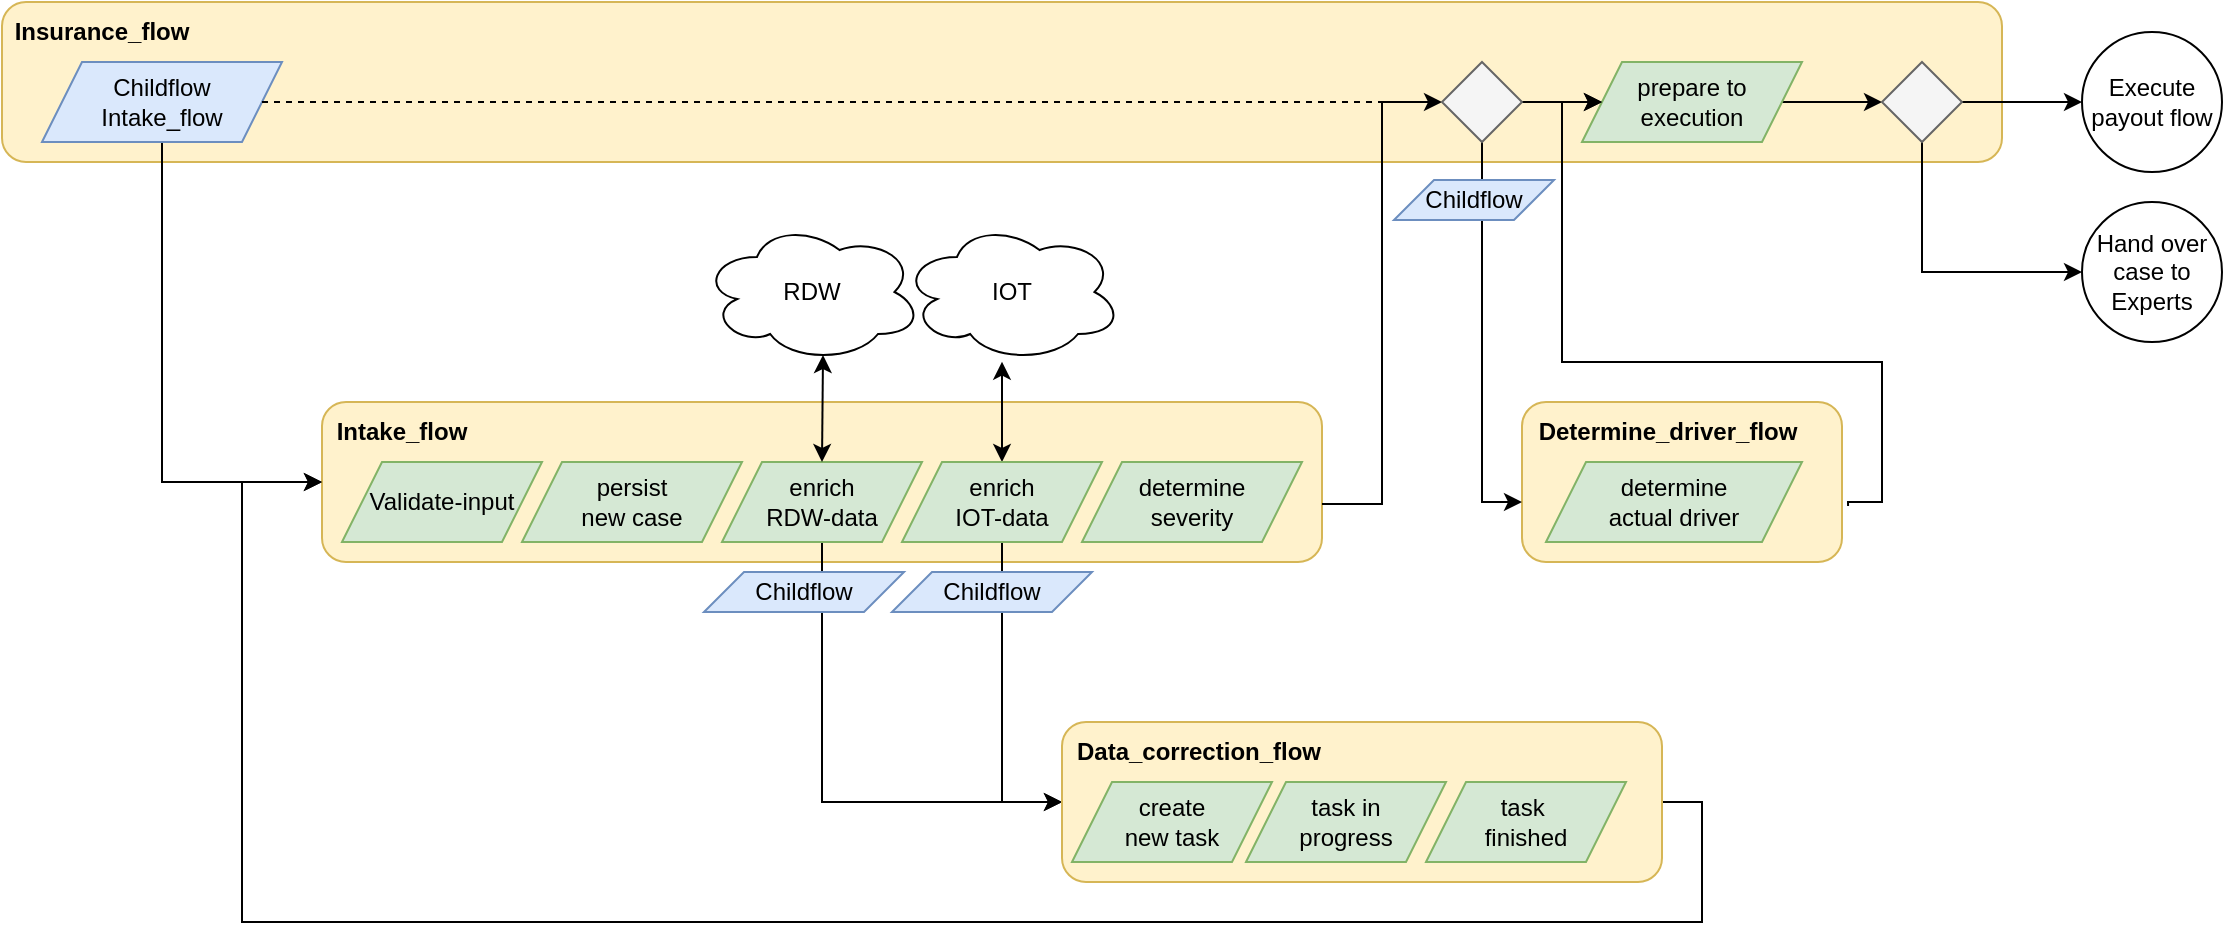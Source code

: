<mxfile version="22.0.2" type="device">
  <diagram id="prtHgNgQTEPvFCAcTncT" name="Page-1">
    <mxGraphModel dx="2081" dy="2157" grid="1" gridSize="10" guides="1" tooltips="1" connect="1" arrows="1" fold="1" page="1" pageScale="1" pageWidth="827" pageHeight="1169" math="0" shadow="0">
      <root>
        <mxCell id="0" />
        <mxCell id="1" parent="0" />
        <mxCell id="bT0aJn8S0_L-WUXQSwk8-2" value="RDW" style="ellipse;shape=cloud;whiteSpace=wrap;html=1;" parent="1" vertex="1">
          <mxGeometry x="430" y="-90" width="110" height="70" as="geometry" />
        </mxCell>
        <mxCell id="dNxyNK7c78bLwvsdeMH5-32" value="Execute payout flow" style="ellipse;whiteSpace=wrap;html=1;" parent="1" vertex="1">
          <mxGeometry x="1120" y="-185" width="70" height="70" as="geometry" />
        </mxCell>
        <mxCell id="bT0aJn8S0_L-WUXQSwk8-31" value="Hand over case to Experts" style="ellipse;whiteSpace=wrap;html=1;" parent="1" vertex="1">
          <mxGeometry x="1120" y="-100" width="70" height="70" as="geometry" />
        </mxCell>
        <mxCell id="LE18FVDjP6FZUMCErXCb-1" value="" style="rounded=1;whiteSpace=wrap;html=1;fillColor=#fff2cc;strokeColor=#d6b656;" parent="1" vertex="1">
          <mxGeometry x="240" width="500" height="80" as="geometry" />
        </mxCell>
        <mxCell id="LE18FVDjP6FZUMCErXCb-2" value="Intake_flow" style="text;html=1;strokeColor=none;fillColor=none;align=center;verticalAlign=middle;whiteSpace=wrap;rounded=0;fontStyle=1" parent="1" vertex="1">
          <mxGeometry x="240" width="80" height="30" as="geometry" />
        </mxCell>
        <mxCell id="LE18FVDjP6FZUMCErXCb-3" value="Validate-input" style="shape=parallelogram;perimeter=parallelogramPerimeter;whiteSpace=wrap;html=1;fixedSize=1;fillColor=#d5e8d4;strokeColor=#82b366;" parent="1" vertex="1">
          <mxGeometry x="250" y="30" width="100" height="40" as="geometry" />
        </mxCell>
        <mxCell id="LE18FVDjP6FZUMCErXCb-42" style="edgeStyle=orthogonalEdgeStyle;rounded=0;orthogonalLoop=1;jettySize=auto;html=1;exitX=0.5;exitY=1;exitDx=0;exitDy=0;entryX=0;entryY=0.5;entryDx=0;entryDy=0;" parent="1" source="LE18FVDjP6FZUMCErXCb-4" target="LE18FVDjP6FZUMCErXCb-16" edge="1">
          <mxGeometry relative="1" as="geometry" />
        </mxCell>
        <mxCell id="LE18FVDjP6FZUMCErXCb-4" value="enrich&lt;br&gt;RDW-data" style="shape=parallelogram;perimeter=parallelogramPerimeter;whiteSpace=wrap;html=1;fixedSize=1;fillColor=#d5e8d4;strokeColor=#82b366;" parent="1" vertex="1">
          <mxGeometry x="440" y="30" width="100" height="40" as="geometry" />
        </mxCell>
        <mxCell id="LE18FVDjP6FZUMCErXCb-9" value="" style="edgeStyle=orthogonalEdgeStyle;rounded=0;orthogonalLoop=1;jettySize=auto;html=1;startArrow=classic;startFill=1;" parent="1" source="LE18FVDjP6FZUMCErXCb-6" target="LE18FVDjP6FZUMCErXCb-8" edge="1">
          <mxGeometry relative="1" as="geometry">
            <Array as="points">
              <mxPoint x="580" y="10" />
              <mxPoint x="580" y="10" />
            </Array>
          </mxGeometry>
        </mxCell>
        <mxCell id="LE18FVDjP6FZUMCErXCb-43" style="edgeStyle=orthogonalEdgeStyle;rounded=0;orthogonalLoop=1;jettySize=auto;html=1;exitX=0.5;exitY=1;exitDx=0;exitDy=0;entryX=0;entryY=0.5;entryDx=0;entryDy=0;" parent="1" source="LE18FVDjP6FZUMCErXCb-6" target="LE18FVDjP6FZUMCErXCb-16" edge="1">
          <mxGeometry relative="1" as="geometry">
            <mxPoint x="600" y="200" as="targetPoint" />
            <Array as="points">
              <mxPoint x="580" y="200" />
            </Array>
          </mxGeometry>
        </mxCell>
        <mxCell id="LE18FVDjP6FZUMCErXCb-6" value="enrich&lt;br&gt;IOT-data" style="shape=parallelogram;perimeter=parallelogramPerimeter;whiteSpace=wrap;html=1;fixedSize=1;fillColor=#d5e8d4;strokeColor=#82b366;" parent="1" vertex="1">
          <mxGeometry x="530" y="30" width="100" height="40" as="geometry" />
        </mxCell>
        <mxCell id="LE18FVDjP6FZUMCErXCb-7" value="" style="endArrow=classic;startArrow=classic;html=1;rounded=0;exitX=0.5;exitY=0;exitDx=0;exitDy=0;entryX=0.55;entryY=0.95;entryDx=0;entryDy=0;entryPerimeter=0;" parent="1" source="LE18FVDjP6FZUMCErXCb-4" target="bT0aJn8S0_L-WUXQSwk8-2" edge="1">
          <mxGeometry width="50" height="50" relative="1" as="geometry">
            <mxPoint x="680" y="280" as="sourcePoint" />
            <mxPoint x="730" y="230" as="targetPoint" />
          </mxGeometry>
        </mxCell>
        <mxCell id="LE18FVDjP6FZUMCErXCb-8" value="IOT" style="ellipse;shape=cloud;whiteSpace=wrap;html=1;" parent="1" vertex="1">
          <mxGeometry x="530" y="-90" width="110" height="70" as="geometry" />
        </mxCell>
        <mxCell id="LE18FVDjP6FZUMCErXCb-10" value="" style="rounded=1;whiteSpace=wrap;html=1;fillColor=#fff2cc;strokeColor=#d6b656;" parent="1" vertex="1">
          <mxGeometry x="80" y="-200" width="1000" height="80" as="geometry" />
        </mxCell>
        <mxCell id="LE18FVDjP6FZUMCErXCb-11" value="Insurance_flow" style="text;html=1;strokeColor=none;fillColor=none;align=center;verticalAlign=middle;whiteSpace=wrap;rounded=0;fontStyle=1" parent="1" vertex="1">
          <mxGeometry x="100" y="-200" width="60" height="30" as="geometry" />
        </mxCell>
        <mxCell id="LE18FVDjP6FZUMCErXCb-14" value="" style="edgeStyle=orthogonalEdgeStyle;rounded=0;orthogonalLoop=1;jettySize=auto;html=1;entryX=0;entryY=0.5;entryDx=0;entryDy=0;" parent="1" source="LE18FVDjP6FZUMCErXCb-12" target="LE18FVDjP6FZUMCErXCb-1" edge="1">
          <mxGeometry relative="1" as="geometry">
            <mxPoint x="120" y="30" as="targetPoint" />
            <Array as="points">
              <mxPoint x="160" y="40" />
            </Array>
          </mxGeometry>
        </mxCell>
        <mxCell id="LE18FVDjP6FZUMCErXCb-12" value="Childflow&lt;br&gt;Intake_flow" style="shape=parallelogram;perimeter=parallelogramPerimeter;whiteSpace=wrap;html=1;fixedSize=1;fillColor=#dae8fc;strokeColor=#6c8ebf;" parent="1" vertex="1">
          <mxGeometry x="100" y="-170" width="120" height="40" as="geometry" />
        </mxCell>
        <mxCell id="LE18FVDjP6FZUMCErXCb-15" value="" style="rounded=1;whiteSpace=wrap;html=1;fillColor=#fff2cc;strokeColor=#d6b656;" parent="1" vertex="1">
          <mxGeometry x="840" width="160" height="80" as="geometry" />
        </mxCell>
        <mxCell id="LE18FVDjP6FZUMCErXCb-41" style="edgeStyle=orthogonalEdgeStyle;rounded=0;orthogonalLoop=1;jettySize=auto;html=1;exitX=1;exitY=0.5;exitDx=0;exitDy=0;entryX=0;entryY=0.5;entryDx=0;entryDy=0;" parent="1" source="LE18FVDjP6FZUMCErXCb-16" target="LE18FVDjP6FZUMCErXCb-1" edge="1">
          <mxGeometry relative="1" as="geometry">
            <mxPoint x="130" y="100" as="targetPoint" />
            <Array as="points">
              <mxPoint x="930" y="200" />
              <mxPoint x="930" y="260" />
              <mxPoint x="200" y="260" />
              <mxPoint x="200" y="40" />
            </Array>
          </mxGeometry>
        </mxCell>
        <mxCell id="LE18FVDjP6FZUMCErXCb-16" value="" style="rounded=1;whiteSpace=wrap;html=1;fillColor=#fff2cc;strokeColor=#d6b656;" parent="1" vertex="1">
          <mxGeometry x="610" y="160" width="300" height="80" as="geometry" />
        </mxCell>
        <mxCell id="LE18FVDjP6FZUMCErXCb-21" style="edgeStyle=orthogonalEdgeStyle;rounded=0;orthogonalLoop=1;jettySize=auto;html=1;exitX=1;exitY=0.638;exitDx=0;exitDy=0;entryX=0;entryY=0.5;entryDx=0;entryDy=0;exitPerimeter=0;" parent="1" source="LE18FVDjP6FZUMCErXCb-1" target="LE18FVDjP6FZUMCErXCb-20" edge="1">
          <mxGeometry relative="1" as="geometry" />
        </mxCell>
        <mxCell id="LE18FVDjP6FZUMCErXCb-17" value="determine&lt;br&gt;severity" style="shape=parallelogram;perimeter=parallelogramPerimeter;whiteSpace=wrap;html=1;fixedSize=1;fillColor=#d5e8d4;strokeColor=#82b366;" parent="1" vertex="1">
          <mxGeometry x="620" y="30" width="110" height="40" as="geometry" />
        </mxCell>
        <mxCell id="LE18FVDjP6FZUMCErXCb-34" style="edgeStyle=orthogonalEdgeStyle;rounded=0;orthogonalLoop=1;jettySize=auto;html=1;exitX=1;exitY=0.5;exitDx=0;exitDy=0;entryX=0;entryY=0.5;entryDx=0;entryDy=0;" parent="1" source="LE18FVDjP6FZUMCErXCb-19" target="LE18FVDjP6FZUMCErXCb-32" edge="1">
          <mxGeometry relative="1" as="geometry" />
        </mxCell>
        <mxCell id="LE18FVDjP6FZUMCErXCb-19" value="prepare to&lt;br&gt;execution" style="shape=parallelogram;perimeter=parallelogramPerimeter;whiteSpace=wrap;html=1;fixedSize=1;fillColor=#d5e8d4;strokeColor=#82b366;" parent="1" vertex="1">
          <mxGeometry x="870" y="-170" width="110" height="40" as="geometry" />
        </mxCell>
        <mxCell id="LE18FVDjP6FZUMCErXCb-22" style="edgeStyle=orthogonalEdgeStyle;rounded=0;orthogonalLoop=1;jettySize=auto;html=1;exitX=1;exitY=0.5;exitDx=0;exitDy=0;entryX=0;entryY=0.5;entryDx=0;entryDy=0;" parent="1" source="LE18FVDjP6FZUMCErXCb-20" target="LE18FVDjP6FZUMCErXCb-19" edge="1">
          <mxGeometry relative="1" as="geometry" />
        </mxCell>
        <mxCell id="LE18FVDjP6FZUMCErXCb-24" style="edgeStyle=orthogonalEdgeStyle;rounded=0;orthogonalLoop=1;jettySize=auto;html=1;exitX=0.5;exitY=1;exitDx=0;exitDy=0;entryX=0;entryY=0.613;entryDx=0;entryDy=0;entryPerimeter=0;" parent="1" source="LE18FVDjP6FZUMCErXCb-20" target="LE18FVDjP6FZUMCErXCb-15" edge="1">
          <mxGeometry relative="1" as="geometry">
            <Array as="points">
              <mxPoint x="820" y="50" />
            </Array>
          </mxGeometry>
        </mxCell>
        <mxCell id="LE18FVDjP6FZUMCErXCb-20" value="" style="rhombus;whiteSpace=wrap;html=1;fillColor=#f5f5f5;strokeColor=#666666;fontColor=#333333;" parent="1" vertex="1">
          <mxGeometry x="800" y="-170" width="40" height="40" as="geometry" />
        </mxCell>
        <mxCell id="LE18FVDjP6FZUMCErXCb-23" value="determine&lt;br&gt;actual driver" style="shape=parallelogram;perimeter=parallelogramPerimeter;whiteSpace=wrap;html=1;fixedSize=1;fillColor=#d5e8d4;strokeColor=#82b366;" parent="1" vertex="1">
          <mxGeometry x="852" y="30" width="128" height="40" as="geometry" />
        </mxCell>
        <mxCell id="LE18FVDjP6FZUMCErXCb-25" value="persist &lt;br&gt;new case" style="shape=parallelogram;perimeter=parallelogramPerimeter;whiteSpace=wrap;html=1;fixedSize=1;fillColor=#d5e8d4;strokeColor=#82b366;" parent="1" vertex="1">
          <mxGeometry x="340" y="30" width="110" height="40" as="geometry" />
        </mxCell>
        <mxCell id="LE18FVDjP6FZUMCErXCb-31" style="edgeStyle=orthogonalEdgeStyle;rounded=0;orthogonalLoop=1;jettySize=auto;html=1;entryX=0;entryY=0.5;entryDx=0;entryDy=0;exitX=1.019;exitY=0.65;exitDx=0;exitDy=0;exitPerimeter=0;" parent="1" target="LE18FVDjP6FZUMCErXCb-19" edge="1" source="LE18FVDjP6FZUMCErXCb-15">
          <mxGeometry relative="1" as="geometry">
            <mxPoint x="1090" y="50" as="targetPoint" />
            <mxPoint x="1060" y="50" as="sourcePoint" />
            <Array as="points">
              <mxPoint x="1003" y="50" />
              <mxPoint x="1020" y="50" />
              <mxPoint x="1020" y="-20" />
              <mxPoint x="860" y="-20" />
              <mxPoint x="860" y="-150" />
            </Array>
          </mxGeometry>
        </mxCell>
        <mxCell id="LE18FVDjP6FZUMCErXCb-35" style="edgeStyle=orthogonalEdgeStyle;rounded=0;orthogonalLoop=1;jettySize=auto;html=1;exitX=0.5;exitY=1;exitDx=0;exitDy=0;entryX=0;entryY=0.5;entryDx=0;entryDy=0;" parent="1" source="LE18FVDjP6FZUMCErXCb-32" target="bT0aJn8S0_L-WUXQSwk8-31" edge="1">
          <mxGeometry relative="1" as="geometry" />
        </mxCell>
        <mxCell id="LE18FVDjP6FZUMCErXCb-36" style="edgeStyle=orthogonalEdgeStyle;rounded=0;orthogonalLoop=1;jettySize=auto;html=1;exitX=1;exitY=0.5;exitDx=0;exitDy=0;entryX=0;entryY=0.5;entryDx=0;entryDy=0;" parent="1" source="LE18FVDjP6FZUMCErXCb-32" target="dNxyNK7c78bLwvsdeMH5-32" edge="1">
          <mxGeometry relative="1" as="geometry" />
        </mxCell>
        <mxCell id="LE18FVDjP6FZUMCErXCb-32" value="" style="rhombus;whiteSpace=wrap;html=1;fillColor=#f5f5f5;fontColor=#333333;strokeColor=#666666;" parent="1" vertex="1">
          <mxGeometry x="1020" y="-170" width="40" height="40" as="geometry" />
        </mxCell>
        <mxCell id="LE18FVDjP6FZUMCErXCb-37" value="create &lt;br&gt;new task" style="shape=parallelogram;perimeter=parallelogramPerimeter;whiteSpace=wrap;html=1;fixedSize=1;fillColor=#d5e8d4;strokeColor=#82b366;" parent="1" vertex="1">
          <mxGeometry x="615" y="190" width="100" height="40" as="geometry" />
        </mxCell>
        <mxCell id="LE18FVDjP6FZUMCErXCb-38" value="task in&lt;br&gt;progress" style="shape=parallelogram;perimeter=parallelogramPerimeter;whiteSpace=wrap;html=1;fixedSize=1;fillColor=#d5e8d4;strokeColor=#82b366;" parent="1" vertex="1">
          <mxGeometry x="702" y="190" width="100" height="40" as="geometry" />
        </mxCell>
        <mxCell id="LE18FVDjP6FZUMCErXCb-39" value="task&amp;nbsp;&lt;br&gt;finished" style="shape=parallelogram;perimeter=parallelogramPerimeter;whiteSpace=wrap;html=1;fixedSize=1;fillColor=#d5e8d4;strokeColor=#82b366;" parent="1" vertex="1">
          <mxGeometry x="792" y="190" width="100" height="40" as="geometry" />
        </mxCell>
        <mxCell id="LE18FVDjP6FZUMCErXCb-40" value="Determine_driver_flow" style="text;html=1;strokeColor=none;fillColor=none;align=center;verticalAlign=middle;whiteSpace=wrap;rounded=0;fontStyle=1" parent="1" vertex="1">
          <mxGeometry x="873" width="80" height="30" as="geometry" />
        </mxCell>
        <mxCell id="LE18FVDjP6FZUMCErXCb-44" value="Data_correction_flow" style="text;html=1;strokeColor=none;fillColor=none;align=center;verticalAlign=middle;whiteSpace=wrap;rounded=0;fontStyle=1" parent="1" vertex="1">
          <mxGeometry x="617" y="160" width="123" height="30" as="geometry" />
        </mxCell>
        <mxCell id="LE18FVDjP6FZUMCErXCb-45" value="Childflow" style="shape=parallelogram;perimeter=parallelogramPerimeter;whiteSpace=wrap;html=1;fixedSize=1;fillColor=#dae8fc;strokeColor=#6c8ebf;" parent="1" vertex="1">
          <mxGeometry x="431" y="85" width="100" height="20" as="geometry" />
        </mxCell>
        <mxCell id="LE18FVDjP6FZUMCErXCb-46" value="Childflow" style="shape=parallelogram;perimeter=parallelogramPerimeter;whiteSpace=wrap;html=1;fixedSize=1;fillColor=#dae8fc;strokeColor=#6c8ebf;" parent="1" vertex="1">
          <mxGeometry x="525" y="85" width="100" height="20" as="geometry" />
        </mxCell>
        <mxCell id="LE18FVDjP6FZUMCErXCb-47" value="Childflow" style="shape=parallelogram;perimeter=parallelogramPerimeter;whiteSpace=wrap;html=1;fixedSize=1;fillColor=#dae8fc;strokeColor=#6c8ebf;" parent="1" vertex="1">
          <mxGeometry x="776" y="-111" width="80" height="20" as="geometry" />
        </mxCell>
        <mxCell id="LE18FVDjP6FZUMCErXCb-49" value="" style="endArrow=none;dashed=1;html=1;rounded=0;exitX=1;exitY=0.5;exitDx=0;exitDy=0;" parent="1" source="LE18FVDjP6FZUMCErXCb-12" edge="1">
          <mxGeometry width="50" height="50" relative="1" as="geometry">
            <mxPoint x="670" y="90" as="sourcePoint" />
            <mxPoint x="770" y="-150" as="targetPoint" />
          </mxGeometry>
        </mxCell>
      </root>
    </mxGraphModel>
  </diagram>
</mxfile>
